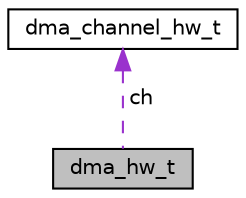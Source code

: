 digraph "dma_hw_t"
{
 // LATEX_PDF_SIZE
  edge [fontname="Helvetica",fontsize="10",labelfontname="Helvetica",labelfontsize="10"];
  node [fontname="Helvetica",fontsize="10",shape=record];
  Node1 [label="dma_hw_t",height=0.2,width=0.4,color="black", fillcolor="grey75", style="filled", fontcolor="black",tooltip=" "];
  Node2 -> Node1 [dir="back",color="darkorchid3",fontsize="10",style="dashed",label=" ch" ,fontname="Helvetica"];
  Node2 [label="dma_channel_hw_t",height=0.2,width=0.4,color="black", fillcolor="white", style="filled",URL="$structdma__channel__hw__t.html",tooltip=" "];
}
